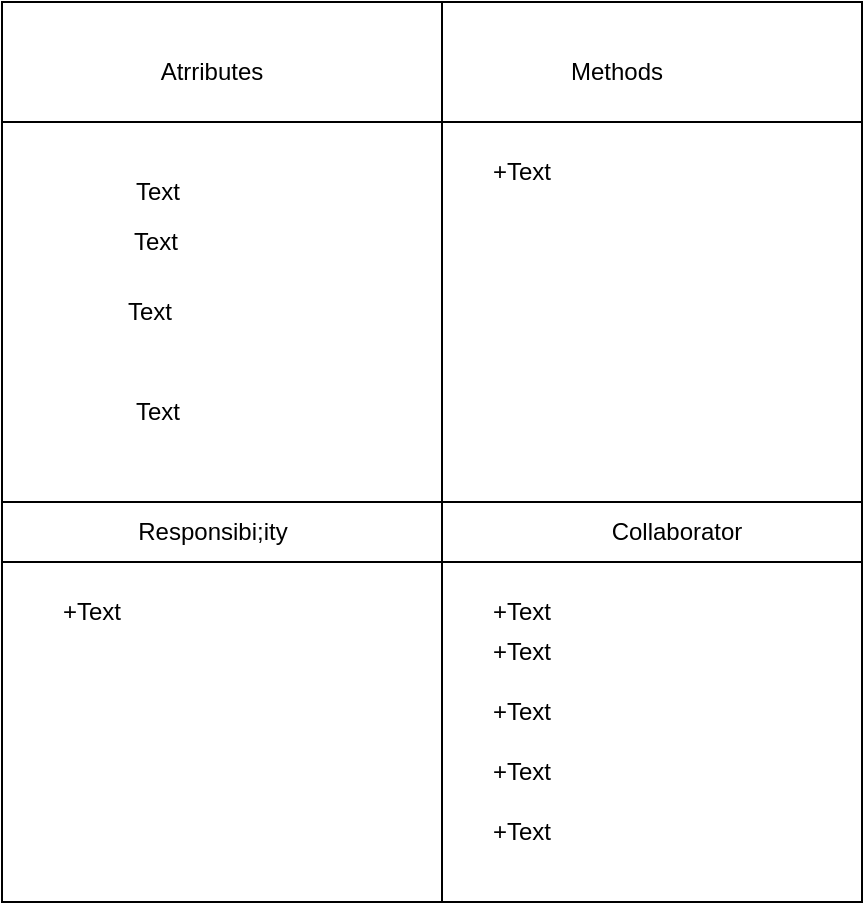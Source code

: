 <mxfile>
    <diagram id="WoudTuqWMcCzGsCH-dmT" name="Page-1">
        <mxGraphModel dx="868" dy="470" grid="1" gridSize="10" guides="1" tooltips="1" connect="1" arrows="1" fold="1" page="1" pageScale="1" pageWidth="850" pageHeight="1100" math="0" shadow="0">
            <root>
                <mxCell id="0"/>
                <mxCell id="1" parent="0"/>
                <mxCell id="2" value="" style="shape=internalStorage;whiteSpace=wrap;html=1;backgroundOutline=1;dx=220;dy=60;" parent="1" vertex="1">
                    <mxGeometry x="340" y="640" width="430" height="450" as="geometry"/>
                </mxCell>
                <mxCell id="3" value="Atrributes" style="text;html=1;strokeColor=none;fillColor=none;align=center;verticalAlign=middle;whiteSpace=wrap;rounded=0;" parent="1" vertex="1">
                    <mxGeometry x="415" y="660" width="60" height="30" as="geometry"/>
                </mxCell>
                <mxCell id="4" value="Methods" style="text;html=1;strokeColor=none;fillColor=none;align=center;verticalAlign=middle;whiteSpace=wrap;rounded=0;" parent="1" vertex="1">
                    <mxGeometry x="620" y="660" width="55" height="30" as="geometry"/>
                </mxCell>
                <mxCell id="5" value="" style="endArrow=none;html=1;" parent="1" target="2" edge="1">
                    <mxGeometry width="50" height="50" relative="1" as="geometry">
                        <mxPoint x="340" y="890" as="sourcePoint"/>
                        <mxPoint x="390" y="840" as="targetPoint"/>
                        <Array as="points">
                            <mxPoint x="770" y="890"/>
                        </Array>
                    </mxGeometry>
                </mxCell>
                <mxCell id="6" value="" style="endArrow=none;html=1;" parent="1" edge="1">
                    <mxGeometry width="50" height="50" relative="1" as="geometry">
                        <mxPoint x="340" y="920" as="sourcePoint"/>
                        <mxPoint x="770" y="920" as="targetPoint"/>
                        <Array as="points">
                            <mxPoint x="770" y="920"/>
                        </Array>
                    </mxGeometry>
                </mxCell>
                <mxCell id="7" value="Responsibi;ity" style="text;html=1;strokeColor=none;fillColor=none;align=center;verticalAlign=middle;whiteSpace=wrap;rounded=0;" parent="1" vertex="1">
                    <mxGeometry x="387.5" y="890" width="115" height="30" as="geometry"/>
                </mxCell>
                <mxCell id="8" value="Collaborator" style="text;html=1;strokeColor=none;fillColor=none;align=center;verticalAlign=middle;whiteSpace=wrap;rounded=0;" parent="1" vertex="1">
                    <mxGeometry x="620" y="890" width="115" height="30" as="geometry"/>
                </mxCell>
                <mxCell id="10" value="+Text" style="text;html=1;strokeColor=none;fillColor=none;align=center;verticalAlign=middle;whiteSpace=wrap;rounded=0;" parent="1" vertex="1">
                    <mxGeometry x="570" y="710" width="60" height="30" as="geometry"/>
                </mxCell>
                <mxCell id="11" value="+Text" style="text;html=1;strokeColor=none;fillColor=none;align=center;verticalAlign=middle;whiteSpace=wrap;rounded=0;" parent="1" vertex="1">
                    <mxGeometry x="355" y="930" width="60" height="30" as="geometry"/>
                </mxCell>
                <mxCell id="12" value="+Text" style="text;html=1;strokeColor=none;fillColor=none;align=center;verticalAlign=middle;whiteSpace=wrap;rounded=0;" parent="1" vertex="1">
                    <mxGeometry x="570" y="930" width="60" height="30" as="geometry"/>
                </mxCell>
                <mxCell id="13" value="Text" style="text;html=1;strokeColor=none;fillColor=none;align=center;verticalAlign=middle;whiteSpace=wrap;rounded=0;" vertex="1" parent="1">
                    <mxGeometry x="388" y="720" width="60" height="30" as="geometry"/>
                </mxCell>
                <mxCell id="14" value="Text" style="text;html=1;strokeColor=none;fillColor=none;align=center;verticalAlign=middle;whiteSpace=wrap;rounded=0;" vertex="1" parent="1">
                    <mxGeometry x="384" y="740" width="66" height="40" as="geometry"/>
                </mxCell>
                <mxCell id="15" value="Text" style="text;html=1;strokeColor=none;fillColor=none;align=center;verticalAlign=middle;whiteSpace=wrap;rounded=0;" vertex="1" parent="1">
                    <mxGeometry x="388" y="780" width="52" height="30" as="geometry"/>
                </mxCell>
                <mxCell id="16" value="Text" style="text;html=1;strokeColor=none;fillColor=none;align=center;verticalAlign=middle;whiteSpace=wrap;rounded=0;" vertex="1" parent="1">
                    <mxGeometry x="392" y="830" width="52" height="30" as="geometry"/>
                </mxCell>
                <mxCell id="17" value="+Text" style="text;html=1;strokeColor=none;fillColor=none;align=center;verticalAlign=middle;whiteSpace=wrap;rounded=0;" vertex="1" parent="1">
                    <mxGeometry x="570" y="950" width="60" height="30" as="geometry"/>
                </mxCell>
                <mxCell id="18" value="+Text" style="text;html=1;strokeColor=none;fillColor=none;align=center;verticalAlign=middle;whiteSpace=wrap;rounded=0;" vertex="1" parent="1">
                    <mxGeometry x="570" y="980" width="60" height="30" as="geometry"/>
                </mxCell>
                <mxCell id="19" value="+Text" style="text;html=1;strokeColor=none;fillColor=none;align=center;verticalAlign=middle;whiteSpace=wrap;rounded=0;" vertex="1" parent="1">
                    <mxGeometry x="570" y="1040" width="60" height="30" as="geometry"/>
                </mxCell>
                <mxCell id="20" value="+Text" style="text;html=1;strokeColor=none;fillColor=none;align=center;verticalAlign=middle;whiteSpace=wrap;rounded=0;" vertex="1" parent="1">
                    <mxGeometry x="570" y="1010" width="60" height="30" as="geometry"/>
                </mxCell>
            </root>
        </mxGraphModel>
    </diagram>
</mxfile>